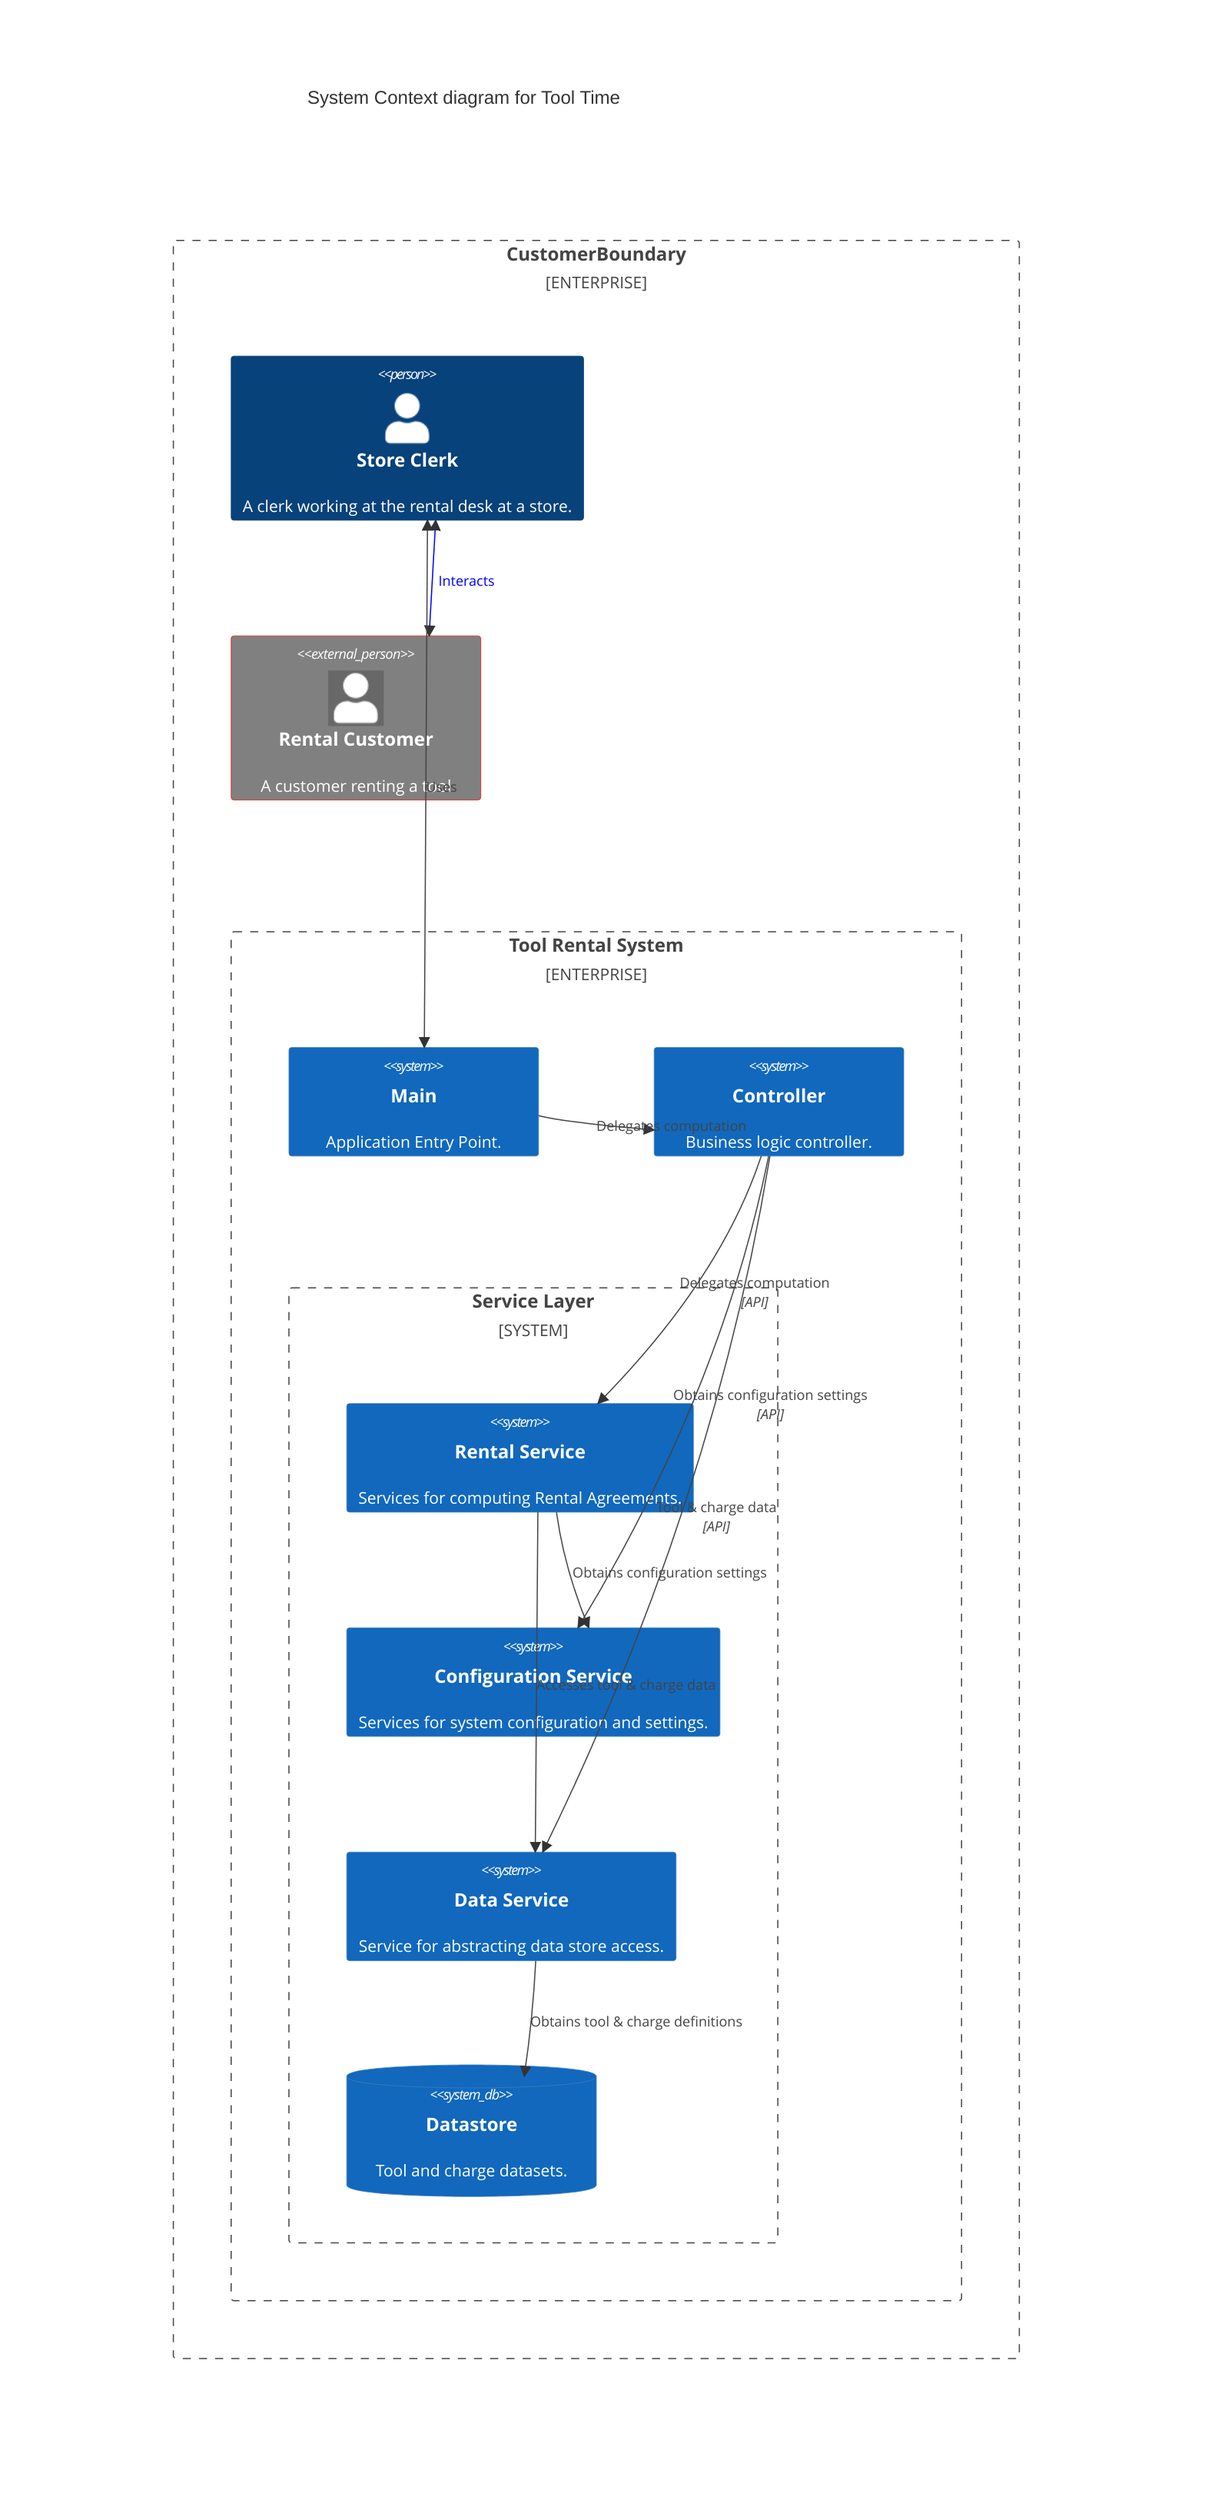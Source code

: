 C4Context
    title System Context diagram for Tool Time
    Enterprise_Boundary(CustomerBoundary, "CustomerBoundary") {
        Person(StoreClerk, "Store Clerk", "A clerk working at the rental desk at a store.")
        Person_Ext(Customer, "Rental Customer", "A customer renting a tool")

        Enterprise_Boundary(ToolRentalSystem, "Tool Rental System", "Computes rental agreements for customers wanting to rent tools.") {
            System(Main, "Main", "Application Entry Point.")
            System(Controller, "Controller", "Business logic controller.")

            System_Boundary(ServiceLayer, "Service Layer") {
                System(RentalService, "Rental Service", "Services for computing Rental Agreements.")
                System(ConfigurationService, "Configuration Service", "Services for system configuration and settings.")
                System(DataService, "Data Service", "Service for abstracting data store access.")
                SystemDb(Data, "Datastore", "Tool and charge datasets.")
            }
        }
    }

    BiRel(Customer, StoreClerk, "Interacts")
    BiRel(StoreClerk, Main, "Uses")
    Rel(Main, Controller, "Delegates computation")
    Rel(Controller, RentalService, "Delegates computation", "API")
    Rel(Controller, DataService, "Tool & charge data", "API")
    Rel(Controller, ConfigurationService, "Obtains configuration settings", "API")
    Rel(RentalService, DataService, "Accesses tool & charge data")
    Rel(RentalService, ConfigurationService, "Obtains configuration settings")
    Rel(DataService, Data, "Obtains tool & charge definitions")
    UpdateElementStyle(Customer, $fontColor="white", $bgColor="grey", $borderColor="red")
    UpdateRelStyle(Customer, StoreClerk, $textColor="blue", $lineColor="blue", $offsetX="5")
    UpdateRelStyle(StoreClerk, ToolRentalSystem, $textColor="blue", $lineColor="blue", $offsetY="-10")
    UpdateRelStyle(Controller, ServiceLayer, $textColor="blue", $lineColor="blue", $offsetY="-40", $offsetX="-50")
    UpdateRelStyle(ServiceLayer, DataService, $textColor="red", $lineColor="red", $offsetX="-50", $offsetY="20")
    UpdateLayoutConfig($c4ShapeInRow="2", $c4BoundaryInRow="3")